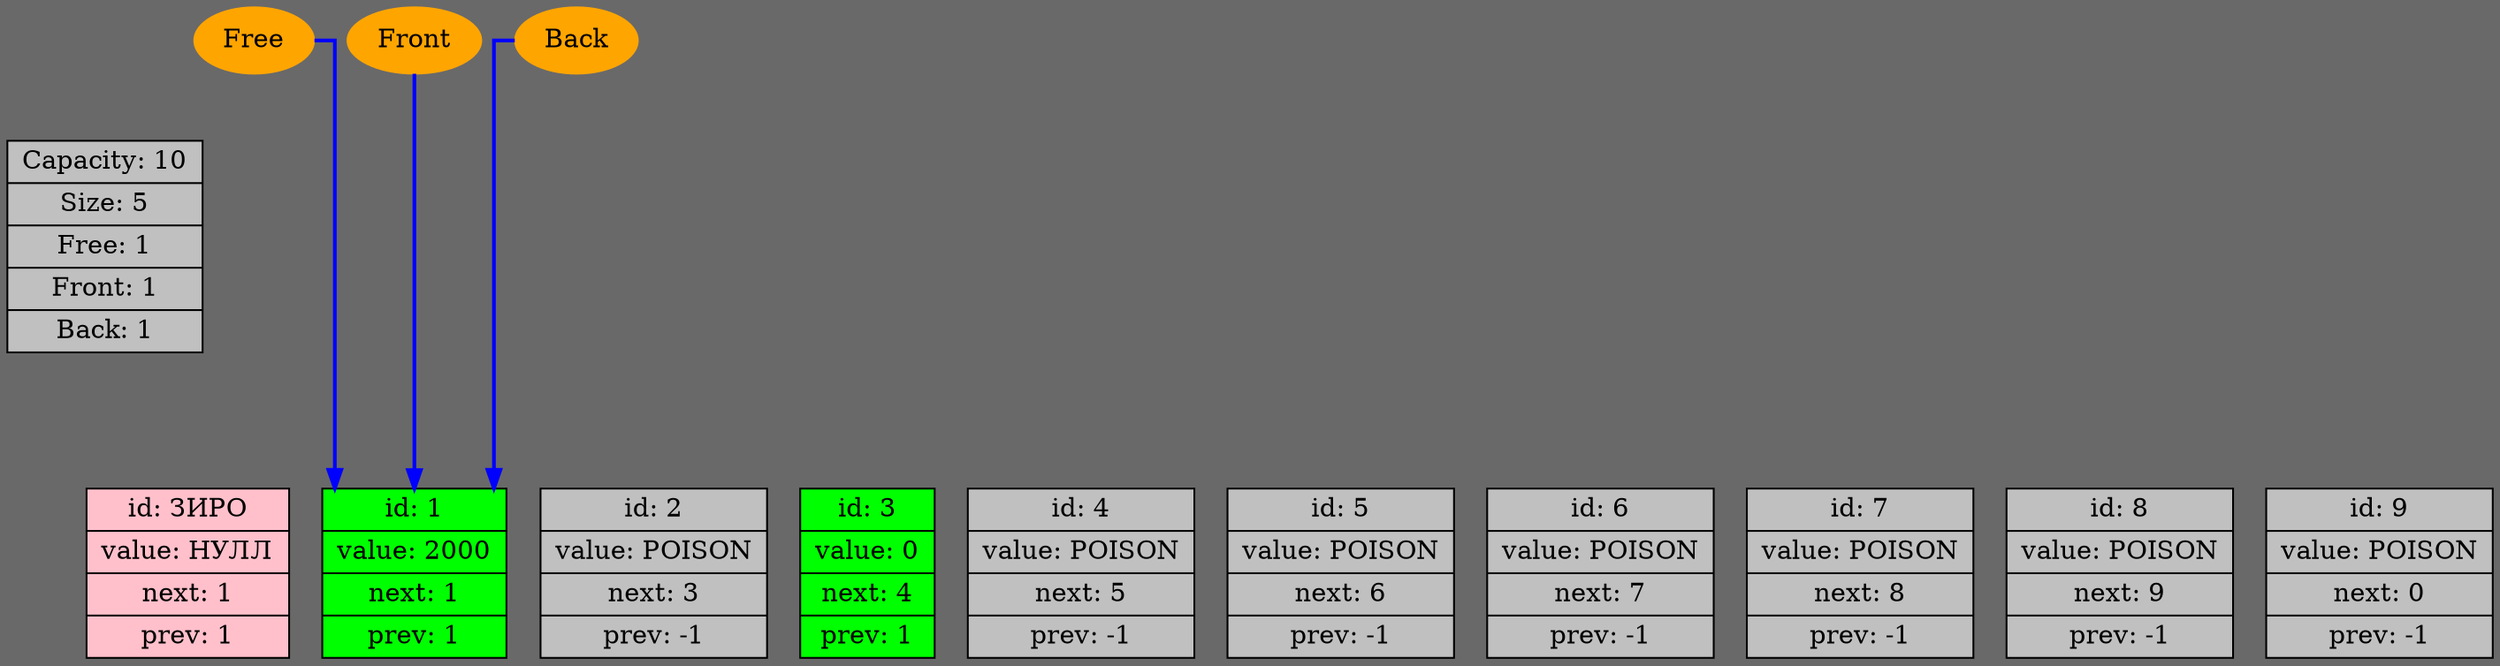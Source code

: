 digraph G                         
{bgcolor="#696969" rankdir = TB 
splines = ortho;                  
edge[minlen = 3,                  
penwidth = 2;                     
color = blue];                  

Info[shape=record,     
fillcolor="grey",    
width=0.2,             
style="filled",      
label=" {Capacity: 10 
| Size: 5             
| Free: 1             
| Front: 1            
| Back: 1}"]       

{rank = max;         
node0[shape=record,  
width=0.2,           
style="filled",    
fillcolor="pink"   
,label="            
{id: ЗИРО            
| value: НУЛЛ        
| next: 1           
| prev: 1}"]}    

{rank = same;
node1[shape=record, 
width=0.2,           
style="filled",    
fillcolor="green", 
label=" {id: 1     
| value: 2000          
| next: 1           
| prev: 1}"]     

node2[shape=record,         
width=0.2, style="filled", 
fillcolor="grey",           
label=" {id: 2             
| value: POISON                  
| next: 3                   
| prev: -1}"]             

node3[shape=record, 
width=0.2,           
style="filled",    
fillcolor="green", 
label=" {id: 3     
| value: 0          
| next: 4           
| prev: 1}"]     

node4[shape=record,         
width=0.2, style="filled", 
fillcolor="grey",           
label=" {id: 4             
| value: POISON                  
| next: 5                   
| prev: -1}"]             

node5[shape=record,         
width=0.2, style="filled", 
fillcolor="grey",           
label=" {id: 5             
| value: POISON                  
| next: 6                   
| prev: -1}"]             

node6[shape=record,         
width=0.2, style="filled", 
fillcolor="grey",           
label=" {id: 6             
| value: POISON                  
| next: 7                   
| prev: -1}"]             

node7[shape=record,         
width=0.2, style="filled", 
fillcolor="grey",           
label=" {id: 7             
| value: POISON                  
| next: 8                   
| prev: -1}"]             

node8[shape=record,         
width=0.2, style="filled", 
fillcolor="grey",           
label=" {id: 8             
| value: POISON                  
| next: 9                   
| prev: -1}"]             

node9[shape=record,         
width=0.2, style="filled", 
fillcolor="grey",           
label=" {id: 9             
| value: POISON                  
| next: 0                   
| prev: -1}"]             

}
Free[color=orange,  style=filled]Front[color=orange, style=filled]Back[color=orange,  style=filled]Free->node1
Front->node1
Back->node1

edge[color=darkgreen, constraint = true]

}